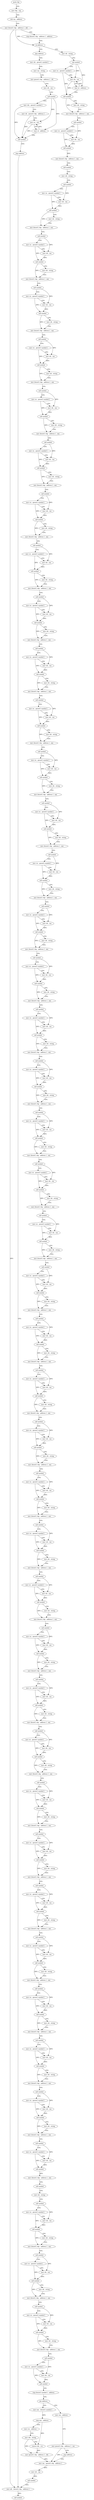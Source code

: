 digraph "func" {
"4222528" [label = "push rbp" ]
"4222529" [label = "mov rbp , rsp" ]
"4222532" [label = "sub rsp , address" ]
"4222539" [label = "mov dword [ rbp - address ] , edi" ]
"4222542" [label = "cmp dword [ rbp - address ] , address" ]
"4222546" [label = "je address" ]
"4222614" [label = "mov rdi , string" ]
"4222552" [label = "jmp address" ]
"4222624" [label = "call symbol" ]
"4222629" [label = "mov rsi , qword [ symbol ]" ]
"4222637" [label = "mov rdi , rax" ]
"4222640" [label = "mov al , address" ]
"4222642" [label = "call symbol" ]
"4222647" [label = "mov rdi , string" ]
"4222657" [label = "mov dword [ rbp - address ] , eax" ]
"4222660" [label = "call symbol" ]
"4222665" [label = "mov rsi , qword [ symbol ]" ]
"4222673" [label = "mov rdi , rax" ]
"4222676" [label = "call symbol" ]
"4222681" [label = "mov dword [ rbp - address ] , eax" ]
"4222684" [label = "call symbol" ]
"4222689" [label = "mov rdi , string" ]
"4222699" [label = "call symbol" ]
"4222704" [label = "mov rsi , qword [ symbol ]" ]
"4222712" [label = "mov rdi , rax" ]
"4222715" [label = "call symbol" ]
"4222720" [label = "mov rdi , string" ]
"4222730" [label = "mov dword [ rbp - address ] , eax" ]
"4222733" [label = "call symbol" ]
"4222738" [label = "mov rsi , qword [ symbol ]" ]
"4222746" [label = "mov rdi , rax" ]
"4222749" [label = "call symbol" ]
"4222754" [label = "mov rdi , string" ]
"4222764" [label = "mov dword [ rbp - address ] , eax" ]
"4222767" [label = "call symbol" ]
"4222772" [label = "mov rsi , qword [ symbol ]" ]
"4222780" [label = "mov rdi , rax" ]
"4222783" [label = "call symbol" ]
"4222788" [label = "mov rdi , string" ]
"4222798" [label = "mov dword [ rbp - address ] , eax" ]
"4222801" [label = "call symbol" ]
"4222806" [label = "mov rsi , qword [ symbol ]" ]
"4222814" [label = "mov rdi , rax" ]
"4222817" [label = "call symbol" ]
"4222822" [label = "mov rdi , string" ]
"4222832" [label = "mov dword [ rbp - address ] , eax" ]
"4222835" [label = "call symbol" ]
"4222840" [label = "mov rsi , qword [ symbol ]" ]
"4222848" [label = "mov rdi , rax" ]
"4222851" [label = "call symbol" ]
"4222856" [label = "mov rdi , string" ]
"4222866" [label = "mov dword [ rbp - address ] , eax" ]
"4222869" [label = "call symbol" ]
"4222874" [label = "mov rsi , qword [ symbol ]" ]
"4222882" [label = "mov rdi , rax" ]
"4222885" [label = "call symbol" ]
"4222890" [label = "mov rdi , string" ]
"4222900" [label = "mov dword [ rbp - address ] , eax" ]
"4222903" [label = "call symbol" ]
"4222908" [label = "mov rsi , qword [ symbol ]" ]
"4222916" [label = "mov rdi , rax" ]
"4222919" [label = "call symbol" ]
"4222924" [label = "mov rdi , string" ]
"4222934" [label = "mov dword [ rbp - address ] , eax" ]
"4222937" [label = "call symbol" ]
"4222942" [label = "mov rsi , qword [ symbol ]" ]
"4222950" [label = "mov rdi , rax" ]
"4222953" [label = "call symbol" ]
"4222958" [label = "mov rdi , string" ]
"4222968" [label = "mov dword [ rbp - address ] , eax" ]
"4222971" [label = "call symbol" ]
"4222976" [label = "mov rsi , qword [ symbol ]" ]
"4222984" [label = "mov rdi , rax" ]
"4222987" [label = "call symbol" ]
"4222992" [label = "mov rdi , string" ]
"4223002" [label = "mov dword [ rbp - address ] , eax" ]
"4223005" [label = "call symbol" ]
"4223010" [label = "mov rsi , qword [ symbol ]" ]
"4223018" [label = "mov rdi , rax" ]
"4223021" [label = "call symbol" ]
"4223026" [label = "mov rdi , string" ]
"4223036" [label = "mov dword [ rbp - address ] , eax" ]
"4223039" [label = "call symbol" ]
"4223044" [label = "mov rsi , qword [ symbol ]" ]
"4223052" [label = "mov rdi , rax" ]
"4223055" [label = "call symbol" ]
"4223060" [label = "mov rdi , string" ]
"4223070" [label = "mov dword [ rbp - address ] , eax" ]
"4223073" [label = "call symbol" ]
"4223078" [label = "mov rsi , qword [ symbol ]" ]
"4223086" [label = "mov rdi , rax" ]
"4223089" [label = "call symbol" ]
"4223094" [label = "mov rdi , string" ]
"4223104" [label = "mov dword [ rbp - address ] , eax" ]
"4223107" [label = "call symbol" ]
"4223112" [label = "mov rsi , qword [ symbol ]" ]
"4223120" [label = "mov rdi , rax" ]
"4223123" [label = "call symbol" ]
"4223128" [label = "mov rdi , string" ]
"4223138" [label = "mov dword [ rbp - address ] , eax" ]
"4223141" [label = "call symbol" ]
"4223146" [label = "mov rsi , qword [ symbol ]" ]
"4223154" [label = "mov rdi , rax" ]
"4223157" [label = "call symbol" ]
"4223162" [label = "mov rdi , string" ]
"4223172" [label = "mov dword [ rbp - address ] , eax" ]
"4223175" [label = "call symbol" ]
"4223180" [label = "mov rsi , qword [ symbol ]" ]
"4223188" [label = "mov rdi , rax" ]
"4223191" [label = "call symbol" ]
"4223196" [label = "mov rdi , string" ]
"4223206" [label = "mov dword [ rbp - address ] , eax" ]
"4223209" [label = "call symbol" ]
"4223214" [label = "mov rsi , qword [ symbol ]" ]
"4223222" [label = "mov rdi , rax" ]
"4223225" [label = "call symbol" ]
"4223230" [label = "mov rdi , string" ]
"4223240" [label = "mov dword [ rbp - address ] , eax" ]
"4223243" [label = "call symbol" ]
"4223248" [label = "mov rsi , qword [ symbol ]" ]
"4223256" [label = "mov rdi , rax" ]
"4223259" [label = "call symbol" ]
"4223264" [label = "mov rdi , string" ]
"4223274" [label = "mov dword [ rbp - address ] , eax" ]
"4223277" [label = "call symbol" ]
"4223282" [label = "mov rsi , qword [ symbol ]" ]
"4223290" [label = "mov rdi , rax" ]
"4223293" [label = "call symbol" ]
"4223298" [label = "mov rdi , string" ]
"4223308" [label = "mov dword [ rbp - address ] , eax" ]
"4223311" [label = "call symbol" ]
"4223316" [label = "mov rsi , qword [ symbol ]" ]
"4223324" [label = "mov rdi , rax" ]
"4223327" [label = "call symbol" ]
"4223332" [label = "mov rdi , string" ]
"4223342" [label = "mov dword [ rbp - address ] , eax" ]
"4223345" [label = "call symbol" ]
"4223350" [label = "mov rsi , qword [ symbol ]" ]
"4223358" [label = "mov rdi , rax" ]
"4223361" [label = "call symbol" ]
"4223366" [label = "mov rdi , string" ]
"4223376" [label = "mov dword [ rbp - address ] , eax" ]
"4223379" [label = "call symbol" ]
"4223384" [label = "mov rsi , qword [ symbol ]" ]
"4223392" [label = "mov rdi , rax" ]
"4223395" [label = "call symbol" ]
"4223400" [label = "mov rdi , string" ]
"4223410" [label = "mov dword [ rbp - address ] , eax" ]
"4223413" [label = "call symbol" ]
"4223418" [label = "mov rsi , qword [ symbol ]" ]
"4223426" [label = "mov rdi , rax" ]
"4223429" [label = "call symbol" ]
"4223434" [label = "mov rdi , string" ]
"4223444" [label = "mov dword [ rbp - address ] , eax" ]
"4223447" [label = "call symbol" ]
"4223452" [label = "mov rsi , qword [ symbol ]" ]
"4223460" [label = "mov rdi , rax" ]
"4223463" [label = "call symbol" ]
"4223468" [label = "mov rdi , string" ]
"4223478" [label = "mov dword [ rbp - address ] , eax" ]
"4223481" [label = "call symbol" ]
"4223486" [label = "mov rsi , qword [ symbol ]" ]
"4223494" [label = "mov rdi , rax" ]
"4223497" [label = "call symbol" ]
"4223502" [label = "mov rdi , string" ]
"4223512" [label = "mov dword [ rbp - address ] , eax" ]
"4223515" [label = "call symbol" ]
"4223520" [label = "mov rsi , qword [ symbol ]" ]
"4223528" [label = "mov rdi , rax" ]
"4223531" [label = "call symbol" ]
"4223536" [label = "mov rdi , string" ]
"4223546" [label = "mov dword [ rbp - address ] , eax" ]
"4223549" [label = "call symbol" ]
"4223554" [label = "mov rsi , qword [ symbol ]" ]
"4223562" [label = "mov rdi , rax" ]
"4223565" [label = "call symbol" ]
"4223570" [label = "mov rdi , string" ]
"4223580" [label = "mov dword [ rbp - address ] , eax" ]
"4223583" [label = "call symbol" ]
"4223588" [label = "mov rsi , qword [ symbol ]" ]
"4223596" [label = "mov rdi , rax" ]
"4223599" [label = "call symbol" ]
"4223604" [label = "mov rdi , string" ]
"4223614" [label = "mov dword [ rbp - address ] , eax" ]
"4223620" [label = "call symbol" ]
"4223625" [label = "mov rsi , qword [ symbol ]" ]
"4223633" [label = "mov rdi , rax" ]
"4223636" [label = "call symbol" ]
"4223641" [label = "mov rdi , string" ]
"4223651" [label = "mov dword [ rbp - address ] , eax" ]
"4223657" [label = "call symbol" ]
"4223662" [label = "mov rsi , qword [ symbol ]" ]
"4223670" [label = "mov rdi , rax" ]
"4223673" [label = "call symbol" ]
"4223678" [label = "mov rdi , string" ]
"4223688" [label = "mov dword [ rbp - address ] , eax" ]
"4223694" [label = "call symbol" ]
"4223699" [label = "mov rsi , qword [ symbol ]" ]
"4223707" [label = "mov rdi , rax" ]
"4223710" [label = "call symbol" ]
"4223715" [label = "mov rdi , string" ]
"4223725" [label = "mov dword [ rbp - address ] , eax" ]
"4223731" [label = "call symbol" ]
"4223736" [label = "mov rsi , qword [ symbol ]" ]
"4223744" [label = "mov rdi , rax" ]
"4223747" [label = "call symbol" ]
"4223752" [label = "mov rdi , string" ]
"4223762" [label = "mov dword [ rbp - address ] , eax" ]
"4223768" [label = "call symbol" ]
"4223773" [label = "mov rsi , qword [ symbol ]" ]
"4223781" [label = "mov rdi , rax" ]
"4223784" [label = "call symbol" ]
"4223789" [label = "mov rdi , string" ]
"4223799" [label = "mov dword [ rbp - address ] , eax" ]
"4223805" [label = "call symbol" ]
"4223810" [label = "mov rsi , qword [ symbol ]" ]
"4223818" [label = "mov rdi , rax" ]
"4223821" [label = "call symbol" ]
"4223826" [label = "mov rdi , string" ]
"4223836" [label = "mov dword [ rbp - address ] , eax" ]
"4223842" [label = "call symbol" ]
"4223847" [label = "mov rsi , qword [ symbol ]" ]
"4223855" [label = "mov rdi , rax" ]
"4223858" [label = "call symbol" ]
"4223863" [label = "mov rdi , string" ]
"4223873" [label = "mov dword [ rbp - address ] , eax" ]
"4223879" [label = "call symbol" ]
"4223884" [label = "mov rsi , qword [ symbol ]" ]
"4223892" [label = "mov rdi , rax" ]
"4223895" [label = "call symbol" ]
"4223900" [label = "mov rdi , string" ]
"4223910" [label = "mov dword [ rbp - address ] , eax" ]
"4223916" [label = "call symbol" ]
"4223921" [label = "mov rsi , qword [ symbol ]" ]
"4223929" [label = "mov rdi , rax" ]
"4223932" [label = "call symbol" ]
"4223937" [label = "mov rdi , string" ]
"4223947" [label = "mov dword [ rbp - address ] , eax" ]
"4223953" [label = "call symbol" ]
"4223958" [label = "mov rsi , qword [ symbol ]" ]
"4223966" [label = "mov rdi , rax" ]
"4223969" [label = "call symbol" ]
"4223974" [label = "mov rdi , string" ]
"4223984" [label = "mov dword [ rbp - address ] , eax" ]
"4223990" [label = "call symbol" ]
"4223995" [label = "mov rsi , qword [ symbol ]" ]
"4224003" [label = "mov rdi , rax" ]
"4224006" [label = "call symbol" ]
"4224011" [label = "mov rdi , string" ]
"4224021" [label = "mov dword [ rbp - address ] , eax" ]
"4224027" [label = "call symbol" ]
"4224032" [label = "mov rsi , qword [ symbol ]" ]
"4224040" [label = "mov rdi , rax" ]
"4224043" [label = "call symbol" ]
"4224048" [label = "mov dword [ rbp - address ] , eax" ]
"4224054" [label = "call symbol" ]
"4224059" [label = "mov rdi , string" ]
"4224069" [label = "call symbol" ]
"4224074" [label = "mov rsi , qword [ symbol ]" ]
"4224082" [label = "mov rdi , rax" ]
"4224085" [label = "call symbol" ]
"4224090" [label = "mov rdi , string" ]
"4224100" [label = "mov dword [ rbp - address ] , eax" ]
"4224106" [label = "call symbol" ]
"4224111" [label = "mov rsi , qword [ symbol ]" ]
"4224119" [label = "mov rdi , rax" ]
"4224122" [label = "call symbol" ]
"4224127" [label = "mov rdi , string" ]
"4224137" [label = "mov dword [ rbp - address ] , eax" ]
"4224143" [label = "call symbol" ]
"4224148" [label = "mov rsi , qword [ symbol ]" ]
"4224156" [label = "mov rdi , rax" ]
"4224159" [label = "call symbol" ]
"4224164" [label = "mov rdi , string" ]
"4224174" [label = "mov dword [ rbp - address ] , eax" ]
"4224180" [label = "call symbol" ]
"4224185" [label = "mov rsi , qword [ symbol ]" ]
"4224193" [label = "mov rdi , rax" ]
"4224196" [label = "call symbol" ]
"4224201" [label = "cmp dword [ symbol ] , address" ]
"4224209" [label = "jne address" ]
"4224237" [label = "mov eax , dword [ symbol ]" ]
"4224215" [label = "mov rax , address" ]
"4222557" [label = "mov rdi , qword [ symbol ]" ]
"4224244" [label = "cmp eax , address" ]
"4224247" [label = "mov rcx , address" ]
"4224257" [label = "mov rdx , string" ]
"4224267" [label = "cmove rdx , rcx" ]
"4224271" [label = "mov qword [ rbp - address ] , rdx" ]
"4224278" [label = "mov rax , qword [ rbp - address ]" ]
"4224225" [label = "mov qword [ rbp - address ] , rax" ]
"4224232" [label = "jmp address" ]
"4222565" [label = "mov rax , string" ]
"4222575" [label = "mov qword [ rbp - address ] , rdi" ]
"4222579" [label = "mov rdi , rax" ]
"4222582" [label = "call symbol" ]
"4222587" [label = "mov rdx , qword [ symbol ]" ]
"4222595" [label = "mov rdi , qword [ rbp - address ]" ]
"4222599" [label = "mov rsi , rax" ]
"4222602" [label = "mov al , address" ]
"4222604" [label = "call symbol" ]
"4222609" [label = "jmp address" ]
"4224293" [label = "mov edi , dword [ rbp - address ]" ]
"4224285" [label = "mov rdi , rax" ]
"4224288" [label = "call symbol" ]
"4224296" [label = "call symbol" ]
"4222528" -> "4222529" [ label = "CFG" ]
"4222529" -> "4222532" [ label = "CFG" ]
"4222532" -> "4222539" [ label = "CFG" ]
"4222539" -> "4222542" [ label = "CFG" ]
"4222539" -> "4222546" [ label = "DFG" ]
"4222539" -> "4224293" [ label = "DFG" ]
"4222542" -> "4222546" [ label = "CFG" ]
"4222546" -> "4222614" [ label = "CFG" ]
"4222546" -> "4222552" [ label = "CFG" ]
"4222614" -> "4222624" [ label = "CFG" ]
"4222552" -> "4222557" [ label = "CFG" ]
"4222624" -> "4222629" [ label = "CFG" ]
"4222624" -> "4222637" [ label = "DFG" ]
"4222624" -> "4222640" [ label = "DFG" ]
"4222629" -> "4222637" [ label = "CFG" ]
"4222629" -> "4222642" [ label = "DFG" ]
"4222637" -> "4222640" [ label = "CFG" ]
"4222637" -> "4222642" [ label = "DFG" ]
"4222640" -> "4222642" [ label = "CFG" ]
"4222640" -> "4222637" [ label = "DFG" ]
"4222642" -> "4222647" [ label = "CFG" ]
"4222642" -> "4222657" [ label = "DFG" ]
"4222647" -> "4222657" [ label = "CFG" ]
"4222657" -> "4222660" [ label = "CFG" ]
"4222660" -> "4222665" [ label = "CFG" ]
"4222660" -> "4222673" [ label = "DFG" ]
"4222665" -> "4222673" [ label = "CFG" ]
"4222665" -> "4222676" [ label = "DFG" ]
"4222673" -> "4222676" [ label = "DFG" ]
"4222676" -> "4222681" [ label = "DFG" ]
"4222681" -> "4222684" [ label = "CFG" ]
"4222684" -> "4222689" [ label = "CFG" ]
"4222689" -> "4222699" [ label = "CFG" ]
"4222699" -> "4222704" [ label = "CFG" ]
"4222699" -> "4222712" [ label = "DFG" ]
"4222704" -> "4222712" [ label = "CFG" ]
"4222704" -> "4222715" [ label = "DFG" ]
"4222712" -> "4222715" [ label = "DFG" ]
"4222715" -> "4222720" [ label = "CFG" ]
"4222715" -> "4222730" [ label = "DFG" ]
"4222720" -> "4222730" [ label = "CFG" ]
"4222730" -> "4222733" [ label = "CFG" ]
"4222733" -> "4222738" [ label = "CFG" ]
"4222733" -> "4222746" [ label = "DFG" ]
"4222738" -> "4222746" [ label = "CFG" ]
"4222738" -> "4222749" [ label = "DFG" ]
"4222746" -> "4222749" [ label = "DFG" ]
"4222749" -> "4222754" [ label = "CFG" ]
"4222749" -> "4222764" [ label = "DFG" ]
"4222754" -> "4222764" [ label = "CFG" ]
"4222764" -> "4222767" [ label = "CFG" ]
"4222767" -> "4222772" [ label = "CFG" ]
"4222767" -> "4222780" [ label = "DFG" ]
"4222772" -> "4222780" [ label = "CFG" ]
"4222772" -> "4222783" [ label = "DFG" ]
"4222780" -> "4222783" [ label = "DFG" ]
"4222783" -> "4222788" [ label = "CFG" ]
"4222783" -> "4222798" [ label = "DFG" ]
"4222788" -> "4222798" [ label = "CFG" ]
"4222798" -> "4222801" [ label = "CFG" ]
"4222801" -> "4222806" [ label = "CFG" ]
"4222801" -> "4222814" [ label = "DFG" ]
"4222806" -> "4222814" [ label = "CFG" ]
"4222806" -> "4222817" [ label = "DFG" ]
"4222814" -> "4222817" [ label = "DFG" ]
"4222817" -> "4222822" [ label = "CFG" ]
"4222817" -> "4222832" [ label = "DFG" ]
"4222822" -> "4222832" [ label = "CFG" ]
"4222832" -> "4222835" [ label = "CFG" ]
"4222835" -> "4222840" [ label = "CFG" ]
"4222835" -> "4222848" [ label = "DFG" ]
"4222840" -> "4222848" [ label = "CFG" ]
"4222840" -> "4222851" [ label = "DFG" ]
"4222848" -> "4222851" [ label = "DFG" ]
"4222851" -> "4222856" [ label = "CFG" ]
"4222851" -> "4222866" [ label = "DFG" ]
"4222856" -> "4222866" [ label = "CFG" ]
"4222866" -> "4222869" [ label = "CFG" ]
"4222869" -> "4222874" [ label = "CFG" ]
"4222869" -> "4222882" [ label = "DFG" ]
"4222874" -> "4222882" [ label = "CFG" ]
"4222874" -> "4222885" [ label = "DFG" ]
"4222882" -> "4222885" [ label = "DFG" ]
"4222885" -> "4222890" [ label = "CFG" ]
"4222885" -> "4222900" [ label = "DFG" ]
"4222890" -> "4222900" [ label = "CFG" ]
"4222900" -> "4222903" [ label = "CFG" ]
"4222903" -> "4222908" [ label = "CFG" ]
"4222903" -> "4222916" [ label = "DFG" ]
"4222908" -> "4222916" [ label = "CFG" ]
"4222908" -> "4222919" [ label = "DFG" ]
"4222916" -> "4222919" [ label = "DFG" ]
"4222919" -> "4222924" [ label = "CFG" ]
"4222919" -> "4222934" [ label = "DFG" ]
"4222924" -> "4222934" [ label = "CFG" ]
"4222934" -> "4222937" [ label = "CFG" ]
"4222937" -> "4222942" [ label = "CFG" ]
"4222937" -> "4222950" [ label = "DFG" ]
"4222942" -> "4222950" [ label = "CFG" ]
"4222942" -> "4222953" [ label = "DFG" ]
"4222950" -> "4222953" [ label = "DFG" ]
"4222953" -> "4222958" [ label = "CFG" ]
"4222953" -> "4222968" [ label = "DFG" ]
"4222958" -> "4222968" [ label = "CFG" ]
"4222968" -> "4222971" [ label = "CFG" ]
"4222971" -> "4222976" [ label = "CFG" ]
"4222971" -> "4222984" [ label = "DFG" ]
"4222976" -> "4222984" [ label = "CFG" ]
"4222976" -> "4222987" [ label = "DFG" ]
"4222984" -> "4222987" [ label = "DFG" ]
"4222987" -> "4222992" [ label = "CFG" ]
"4222987" -> "4223002" [ label = "DFG" ]
"4222992" -> "4223002" [ label = "CFG" ]
"4223002" -> "4223005" [ label = "CFG" ]
"4223005" -> "4223010" [ label = "CFG" ]
"4223005" -> "4223018" [ label = "DFG" ]
"4223010" -> "4223018" [ label = "CFG" ]
"4223010" -> "4223021" [ label = "DFG" ]
"4223018" -> "4223021" [ label = "DFG" ]
"4223021" -> "4223026" [ label = "CFG" ]
"4223021" -> "4223036" [ label = "DFG" ]
"4223026" -> "4223036" [ label = "CFG" ]
"4223036" -> "4223039" [ label = "CFG" ]
"4223039" -> "4223044" [ label = "CFG" ]
"4223039" -> "4223052" [ label = "DFG" ]
"4223044" -> "4223052" [ label = "CFG" ]
"4223044" -> "4223055" [ label = "DFG" ]
"4223052" -> "4223055" [ label = "DFG" ]
"4223055" -> "4223060" [ label = "CFG" ]
"4223055" -> "4223070" [ label = "DFG" ]
"4223060" -> "4223070" [ label = "CFG" ]
"4223070" -> "4223073" [ label = "CFG" ]
"4223073" -> "4223078" [ label = "CFG" ]
"4223073" -> "4223086" [ label = "DFG" ]
"4223078" -> "4223086" [ label = "CFG" ]
"4223078" -> "4223089" [ label = "DFG" ]
"4223086" -> "4223089" [ label = "DFG" ]
"4223089" -> "4223094" [ label = "CFG" ]
"4223089" -> "4223104" [ label = "DFG" ]
"4223094" -> "4223104" [ label = "CFG" ]
"4223104" -> "4223107" [ label = "CFG" ]
"4223107" -> "4223112" [ label = "CFG" ]
"4223107" -> "4223120" [ label = "DFG" ]
"4223112" -> "4223120" [ label = "CFG" ]
"4223112" -> "4223123" [ label = "DFG" ]
"4223120" -> "4223123" [ label = "DFG" ]
"4223123" -> "4223128" [ label = "CFG" ]
"4223123" -> "4223138" [ label = "DFG" ]
"4223128" -> "4223138" [ label = "CFG" ]
"4223138" -> "4223141" [ label = "CFG" ]
"4223141" -> "4223146" [ label = "CFG" ]
"4223141" -> "4223154" [ label = "DFG" ]
"4223146" -> "4223154" [ label = "CFG" ]
"4223146" -> "4223157" [ label = "DFG" ]
"4223154" -> "4223157" [ label = "DFG" ]
"4223157" -> "4223162" [ label = "CFG" ]
"4223157" -> "4223172" [ label = "DFG" ]
"4223162" -> "4223172" [ label = "CFG" ]
"4223172" -> "4223175" [ label = "CFG" ]
"4223175" -> "4223180" [ label = "CFG" ]
"4223175" -> "4223188" [ label = "DFG" ]
"4223180" -> "4223188" [ label = "CFG" ]
"4223180" -> "4223191" [ label = "DFG" ]
"4223188" -> "4223191" [ label = "DFG" ]
"4223191" -> "4223196" [ label = "CFG" ]
"4223191" -> "4223206" [ label = "DFG" ]
"4223196" -> "4223206" [ label = "CFG" ]
"4223206" -> "4223209" [ label = "CFG" ]
"4223209" -> "4223214" [ label = "CFG" ]
"4223209" -> "4223222" [ label = "DFG" ]
"4223214" -> "4223222" [ label = "CFG" ]
"4223214" -> "4223225" [ label = "DFG" ]
"4223222" -> "4223225" [ label = "DFG" ]
"4223225" -> "4223230" [ label = "CFG" ]
"4223225" -> "4223240" [ label = "DFG" ]
"4223230" -> "4223240" [ label = "CFG" ]
"4223240" -> "4223243" [ label = "CFG" ]
"4223243" -> "4223248" [ label = "CFG" ]
"4223243" -> "4223256" [ label = "DFG" ]
"4223248" -> "4223256" [ label = "CFG" ]
"4223248" -> "4223259" [ label = "DFG" ]
"4223256" -> "4223259" [ label = "DFG" ]
"4223259" -> "4223264" [ label = "CFG" ]
"4223259" -> "4223274" [ label = "DFG" ]
"4223264" -> "4223274" [ label = "CFG" ]
"4223274" -> "4223277" [ label = "CFG" ]
"4223277" -> "4223282" [ label = "CFG" ]
"4223277" -> "4223290" [ label = "DFG" ]
"4223282" -> "4223290" [ label = "CFG" ]
"4223282" -> "4223293" [ label = "DFG" ]
"4223290" -> "4223293" [ label = "DFG" ]
"4223293" -> "4223298" [ label = "CFG" ]
"4223293" -> "4223308" [ label = "DFG" ]
"4223298" -> "4223308" [ label = "CFG" ]
"4223308" -> "4223311" [ label = "CFG" ]
"4223311" -> "4223316" [ label = "CFG" ]
"4223311" -> "4223324" [ label = "DFG" ]
"4223316" -> "4223324" [ label = "CFG" ]
"4223316" -> "4223327" [ label = "DFG" ]
"4223324" -> "4223327" [ label = "DFG" ]
"4223327" -> "4223332" [ label = "CFG" ]
"4223327" -> "4223342" [ label = "DFG" ]
"4223332" -> "4223342" [ label = "CFG" ]
"4223342" -> "4223345" [ label = "CFG" ]
"4223345" -> "4223350" [ label = "CFG" ]
"4223345" -> "4223358" [ label = "DFG" ]
"4223350" -> "4223358" [ label = "CFG" ]
"4223350" -> "4223361" [ label = "DFG" ]
"4223358" -> "4223361" [ label = "DFG" ]
"4223361" -> "4223366" [ label = "CFG" ]
"4223361" -> "4223376" [ label = "DFG" ]
"4223366" -> "4223376" [ label = "CFG" ]
"4223376" -> "4223379" [ label = "CFG" ]
"4223379" -> "4223384" [ label = "CFG" ]
"4223379" -> "4223392" [ label = "DFG" ]
"4223384" -> "4223392" [ label = "CFG" ]
"4223384" -> "4223395" [ label = "DFG" ]
"4223392" -> "4223395" [ label = "DFG" ]
"4223395" -> "4223400" [ label = "CFG" ]
"4223395" -> "4223410" [ label = "DFG" ]
"4223400" -> "4223410" [ label = "CFG" ]
"4223410" -> "4223413" [ label = "CFG" ]
"4223413" -> "4223418" [ label = "CFG" ]
"4223413" -> "4223426" [ label = "DFG" ]
"4223418" -> "4223426" [ label = "CFG" ]
"4223418" -> "4223429" [ label = "DFG" ]
"4223426" -> "4223429" [ label = "DFG" ]
"4223429" -> "4223434" [ label = "CFG" ]
"4223429" -> "4223444" [ label = "DFG" ]
"4223434" -> "4223444" [ label = "CFG" ]
"4223444" -> "4223447" [ label = "CFG" ]
"4223447" -> "4223452" [ label = "CFG" ]
"4223447" -> "4223460" [ label = "DFG" ]
"4223452" -> "4223460" [ label = "CFG" ]
"4223452" -> "4223463" [ label = "DFG" ]
"4223460" -> "4223463" [ label = "DFG" ]
"4223463" -> "4223468" [ label = "CFG" ]
"4223463" -> "4223478" [ label = "DFG" ]
"4223468" -> "4223478" [ label = "CFG" ]
"4223478" -> "4223481" [ label = "CFG" ]
"4223481" -> "4223486" [ label = "CFG" ]
"4223481" -> "4223494" [ label = "DFG" ]
"4223486" -> "4223494" [ label = "CFG" ]
"4223486" -> "4223497" [ label = "DFG" ]
"4223494" -> "4223497" [ label = "DFG" ]
"4223497" -> "4223502" [ label = "CFG" ]
"4223497" -> "4223512" [ label = "DFG" ]
"4223502" -> "4223512" [ label = "CFG" ]
"4223512" -> "4223515" [ label = "CFG" ]
"4223515" -> "4223520" [ label = "CFG" ]
"4223515" -> "4223528" [ label = "DFG" ]
"4223520" -> "4223528" [ label = "CFG" ]
"4223520" -> "4223531" [ label = "DFG" ]
"4223528" -> "4223531" [ label = "DFG" ]
"4223531" -> "4223536" [ label = "CFG" ]
"4223531" -> "4223546" [ label = "DFG" ]
"4223536" -> "4223546" [ label = "CFG" ]
"4223546" -> "4223549" [ label = "CFG" ]
"4223549" -> "4223554" [ label = "CFG" ]
"4223549" -> "4223562" [ label = "DFG" ]
"4223554" -> "4223562" [ label = "CFG" ]
"4223554" -> "4223565" [ label = "DFG" ]
"4223562" -> "4223565" [ label = "DFG" ]
"4223565" -> "4223570" [ label = "CFG" ]
"4223565" -> "4223580" [ label = "DFG" ]
"4223570" -> "4223580" [ label = "CFG" ]
"4223580" -> "4223583" [ label = "CFG" ]
"4223583" -> "4223588" [ label = "CFG" ]
"4223583" -> "4223596" [ label = "DFG" ]
"4223588" -> "4223596" [ label = "CFG" ]
"4223588" -> "4223599" [ label = "DFG" ]
"4223596" -> "4223599" [ label = "DFG" ]
"4223599" -> "4223604" [ label = "CFG" ]
"4223599" -> "4223614" [ label = "DFG" ]
"4223604" -> "4223614" [ label = "CFG" ]
"4223614" -> "4223620" [ label = "CFG" ]
"4223620" -> "4223625" [ label = "CFG" ]
"4223620" -> "4223633" [ label = "DFG" ]
"4223625" -> "4223633" [ label = "CFG" ]
"4223625" -> "4223636" [ label = "DFG" ]
"4223633" -> "4223636" [ label = "DFG" ]
"4223636" -> "4223641" [ label = "CFG" ]
"4223636" -> "4223651" [ label = "DFG" ]
"4223641" -> "4223651" [ label = "CFG" ]
"4223651" -> "4223657" [ label = "CFG" ]
"4223657" -> "4223662" [ label = "CFG" ]
"4223657" -> "4223670" [ label = "DFG" ]
"4223662" -> "4223670" [ label = "CFG" ]
"4223662" -> "4223673" [ label = "DFG" ]
"4223670" -> "4223673" [ label = "DFG" ]
"4223673" -> "4223678" [ label = "CFG" ]
"4223673" -> "4223688" [ label = "DFG" ]
"4223678" -> "4223688" [ label = "CFG" ]
"4223688" -> "4223694" [ label = "CFG" ]
"4223694" -> "4223699" [ label = "CFG" ]
"4223694" -> "4223707" [ label = "DFG" ]
"4223699" -> "4223707" [ label = "CFG" ]
"4223699" -> "4223710" [ label = "DFG" ]
"4223707" -> "4223710" [ label = "DFG" ]
"4223710" -> "4223715" [ label = "CFG" ]
"4223710" -> "4223725" [ label = "DFG" ]
"4223715" -> "4223725" [ label = "CFG" ]
"4223725" -> "4223731" [ label = "CFG" ]
"4223731" -> "4223736" [ label = "CFG" ]
"4223731" -> "4223744" [ label = "DFG" ]
"4223736" -> "4223744" [ label = "CFG" ]
"4223736" -> "4223747" [ label = "DFG" ]
"4223744" -> "4223747" [ label = "DFG" ]
"4223747" -> "4223752" [ label = "CFG" ]
"4223747" -> "4223762" [ label = "DFG" ]
"4223752" -> "4223762" [ label = "CFG" ]
"4223762" -> "4223768" [ label = "CFG" ]
"4223768" -> "4223773" [ label = "CFG" ]
"4223768" -> "4223781" [ label = "DFG" ]
"4223773" -> "4223781" [ label = "CFG" ]
"4223773" -> "4223784" [ label = "DFG" ]
"4223781" -> "4223784" [ label = "DFG" ]
"4223784" -> "4223789" [ label = "CFG" ]
"4223784" -> "4223799" [ label = "DFG" ]
"4223789" -> "4223799" [ label = "CFG" ]
"4223799" -> "4223805" [ label = "CFG" ]
"4223805" -> "4223810" [ label = "CFG" ]
"4223805" -> "4223818" [ label = "DFG" ]
"4223810" -> "4223818" [ label = "CFG" ]
"4223810" -> "4223821" [ label = "DFG" ]
"4223818" -> "4223821" [ label = "DFG" ]
"4223821" -> "4223826" [ label = "CFG" ]
"4223821" -> "4223836" [ label = "DFG" ]
"4223826" -> "4223836" [ label = "CFG" ]
"4223836" -> "4223842" [ label = "CFG" ]
"4223842" -> "4223847" [ label = "CFG" ]
"4223842" -> "4223855" [ label = "DFG" ]
"4223847" -> "4223855" [ label = "CFG" ]
"4223847" -> "4223858" [ label = "DFG" ]
"4223855" -> "4223858" [ label = "DFG" ]
"4223858" -> "4223863" [ label = "CFG" ]
"4223858" -> "4223873" [ label = "DFG" ]
"4223863" -> "4223873" [ label = "CFG" ]
"4223873" -> "4223879" [ label = "CFG" ]
"4223879" -> "4223884" [ label = "CFG" ]
"4223879" -> "4223892" [ label = "DFG" ]
"4223884" -> "4223892" [ label = "CFG" ]
"4223884" -> "4223895" [ label = "DFG" ]
"4223892" -> "4223895" [ label = "DFG" ]
"4223895" -> "4223900" [ label = "CFG" ]
"4223895" -> "4223910" [ label = "DFG" ]
"4223900" -> "4223910" [ label = "CFG" ]
"4223910" -> "4223916" [ label = "CFG" ]
"4223916" -> "4223921" [ label = "CFG" ]
"4223916" -> "4223929" [ label = "DFG" ]
"4223921" -> "4223929" [ label = "CFG" ]
"4223921" -> "4223932" [ label = "DFG" ]
"4223929" -> "4223932" [ label = "DFG" ]
"4223932" -> "4223937" [ label = "CFG" ]
"4223932" -> "4223947" [ label = "DFG" ]
"4223937" -> "4223947" [ label = "CFG" ]
"4223947" -> "4223953" [ label = "CFG" ]
"4223953" -> "4223958" [ label = "CFG" ]
"4223953" -> "4223966" [ label = "DFG" ]
"4223958" -> "4223966" [ label = "CFG" ]
"4223958" -> "4223969" [ label = "DFG" ]
"4223966" -> "4223969" [ label = "DFG" ]
"4223969" -> "4223974" [ label = "CFG" ]
"4223969" -> "4223984" [ label = "DFG" ]
"4223974" -> "4223984" [ label = "CFG" ]
"4223984" -> "4223990" [ label = "CFG" ]
"4223990" -> "4223995" [ label = "CFG" ]
"4223990" -> "4224003" [ label = "DFG" ]
"4223995" -> "4224003" [ label = "CFG" ]
"4223995" -> "4224006" [ label = "DFG" ]
"4224003" -> "4224006" [ label = "DFG" ]
"4224006" -> "4224011" [ label = "CFG" ]
"4224006" -> "4224021" [ label = "DFG" ]
"4224011" -> "4224021" [ label = "CFG" ]
"4224021" -> "4224027" [ label = "CFG" ]
"4224027" -> "4224032" [ label = "CFG" ]
"4224027" -> "4224040" [ label = "DFG" ]
"4224032" -> "4224040" [ label = "CFG" ]
"4224032" -> "4224043" [ label = "DFG" ]
"4224040" -> "4224043" [ label = "DFG" ]
"4224043" -> "4224048" [ label = "DFG" ]
"4224048" -> "4224054" [ label = "CFG" ]
"4224054" -> "4224059" [ label = "CFG" ]
"4224059" -> "4224069" [ label = "CFG" ]
"4224069" -> "4224074" [ label = "CFG" ]
"4224069" -> "4224082" [ label = "DFG" ]
"4224074" -> "4224082" [ label = "CFG" ]
"4224074" -> "4224085" [ label = "DFG" ]
"4224082" -> "4224085" [ label = "DFG" ]
"4224085" -> "4224090" [ label = "CFG" ]
"4224085" -> "4224100" [ label = "DFG" ]
"4224090" -> "4224100" [ label = "CFG" ]
"4224100" -> "4224106" [ label = "CFG" ]
"4224106" -> "4224111" [ label = "CFG" ]
"4224106" -> "4224119" [ label = "DFG" ]
"4224111" -> "4224119" [ label = "CFG" ]
"4224111" -> "4224122" [ label = "DFG" ]
"4224119" -> "4224122" [ label = "DFG" ]
"4224122" -> "4224127" [ label = "CFG" ]
"4224122" -> "4224137" [ label = "DFG" ]
"4224127" -> "4224137" [ label = "CFG" ]
"4224137" -> "4224143" [ label = "CFG" ]
"4224143" -> "4224148" [ label = "CFG" ]
"4224143" -> "4224156" [ label = "DFG" ]
"4224148" -> "4224156" [ label = "CFG" ]
"4224148" -> "4224159" [ label = "DFG" ]
"4224156" -> "4224159" [ label = "DFG" ]
"4224159" -> "4224164" [ label = "CFG" ]
"4224159" -> "4224174" [ label = "DFG" ]
"4224164" -> "4224174" [ label = "CFG" ]
"4224174" -> "4224180" [ label = "CFG" ]
"4224180" -> "4224185" [ label = "CFG" ]
"4224180" -> "4224193" [ label = "DFG" ]
"4224185" -> "4224193" [ label = "CFG" ]
"4224185" -> "4224196" [ label = "DFG" ]
"4224193" -> "4224196" [ label = "DFG" ]
"4224196" -> "4224201" [ label = "CFG" ]
"4224201" -> "4224209" [ label = "CFG" ]
"4224209" -> "4224237" [ label = "CFG" ]
"4224209" -> "4224215" [ label = "CFG" ]
"4224237" -> "4224244" [ label = "DFG" ]
"4224215" -> "4224225" [ label = "CFG" ]
"4222557" -> "4222565" [ label = "CFG" ]
"4224244" -> "4224247" [ label = "CFG" ]
"4224244" -> "4224267" [ label = "DFG" ]
"4224247" -> "4224257" [ label = "CFG" ]
"4224257" -> "4224267" [ label = "CFG" ]
"4224257" -> "4224271" [ label = "DFG" ]
"4224267" -> "4224271" [ label = "DFG" ]
"4224271" -> "4224278" [ label = "DFG" ]
"4224278" -> "4224285" [ label = "DFG" ]
"4224225" -> "4224232" [ label = "CFG" ]
"4224225" -> "4224278" [ label = "DFG" ]
"4224232" -> "4224278" [ label = "CFG" ]
"4222565" -> "4222575" [ label = "CFG" ]
"4222575" -> "4222579" [ label = "CFG" ]
"4222579" -> "4222582" [ label = "CFG" ]
"4222582" -> "4222587" [ label = "CFG" ]
"4222582" -> "4222599" [ label = "DFG" ]
"4222582" -> "4222602" [ label = "DFG" ]
"4222587" -> "4222595" [ label = "CFG" ]
"4222587" -> "4222604" [ label = "DFG" ]
"4222595" -> "4222599" [ label = "CFG" ]
"4222595" -> "4222604" [ label = "DFG" ]
"4222599" -> "4222602" [ label = "CFG" ]
"4222599" -> "4222604" [ label = "DFG" ]
"4222602" -> "4222604" [ label = "CFG" ]
"4222602" -> "4222599" [ label = "DFG" ]
"4222604" -> "4222609" [ label = "CFG" ]
"4222609" -> "4224293" [ label = "CFG" ]
"4224293" -> "4224296" [ label = "DFG" ]
"4224285" -> "4224288" [ label = "DFG" ]
"4224288" -> "4224293" [ label = "CFG" ]
}
